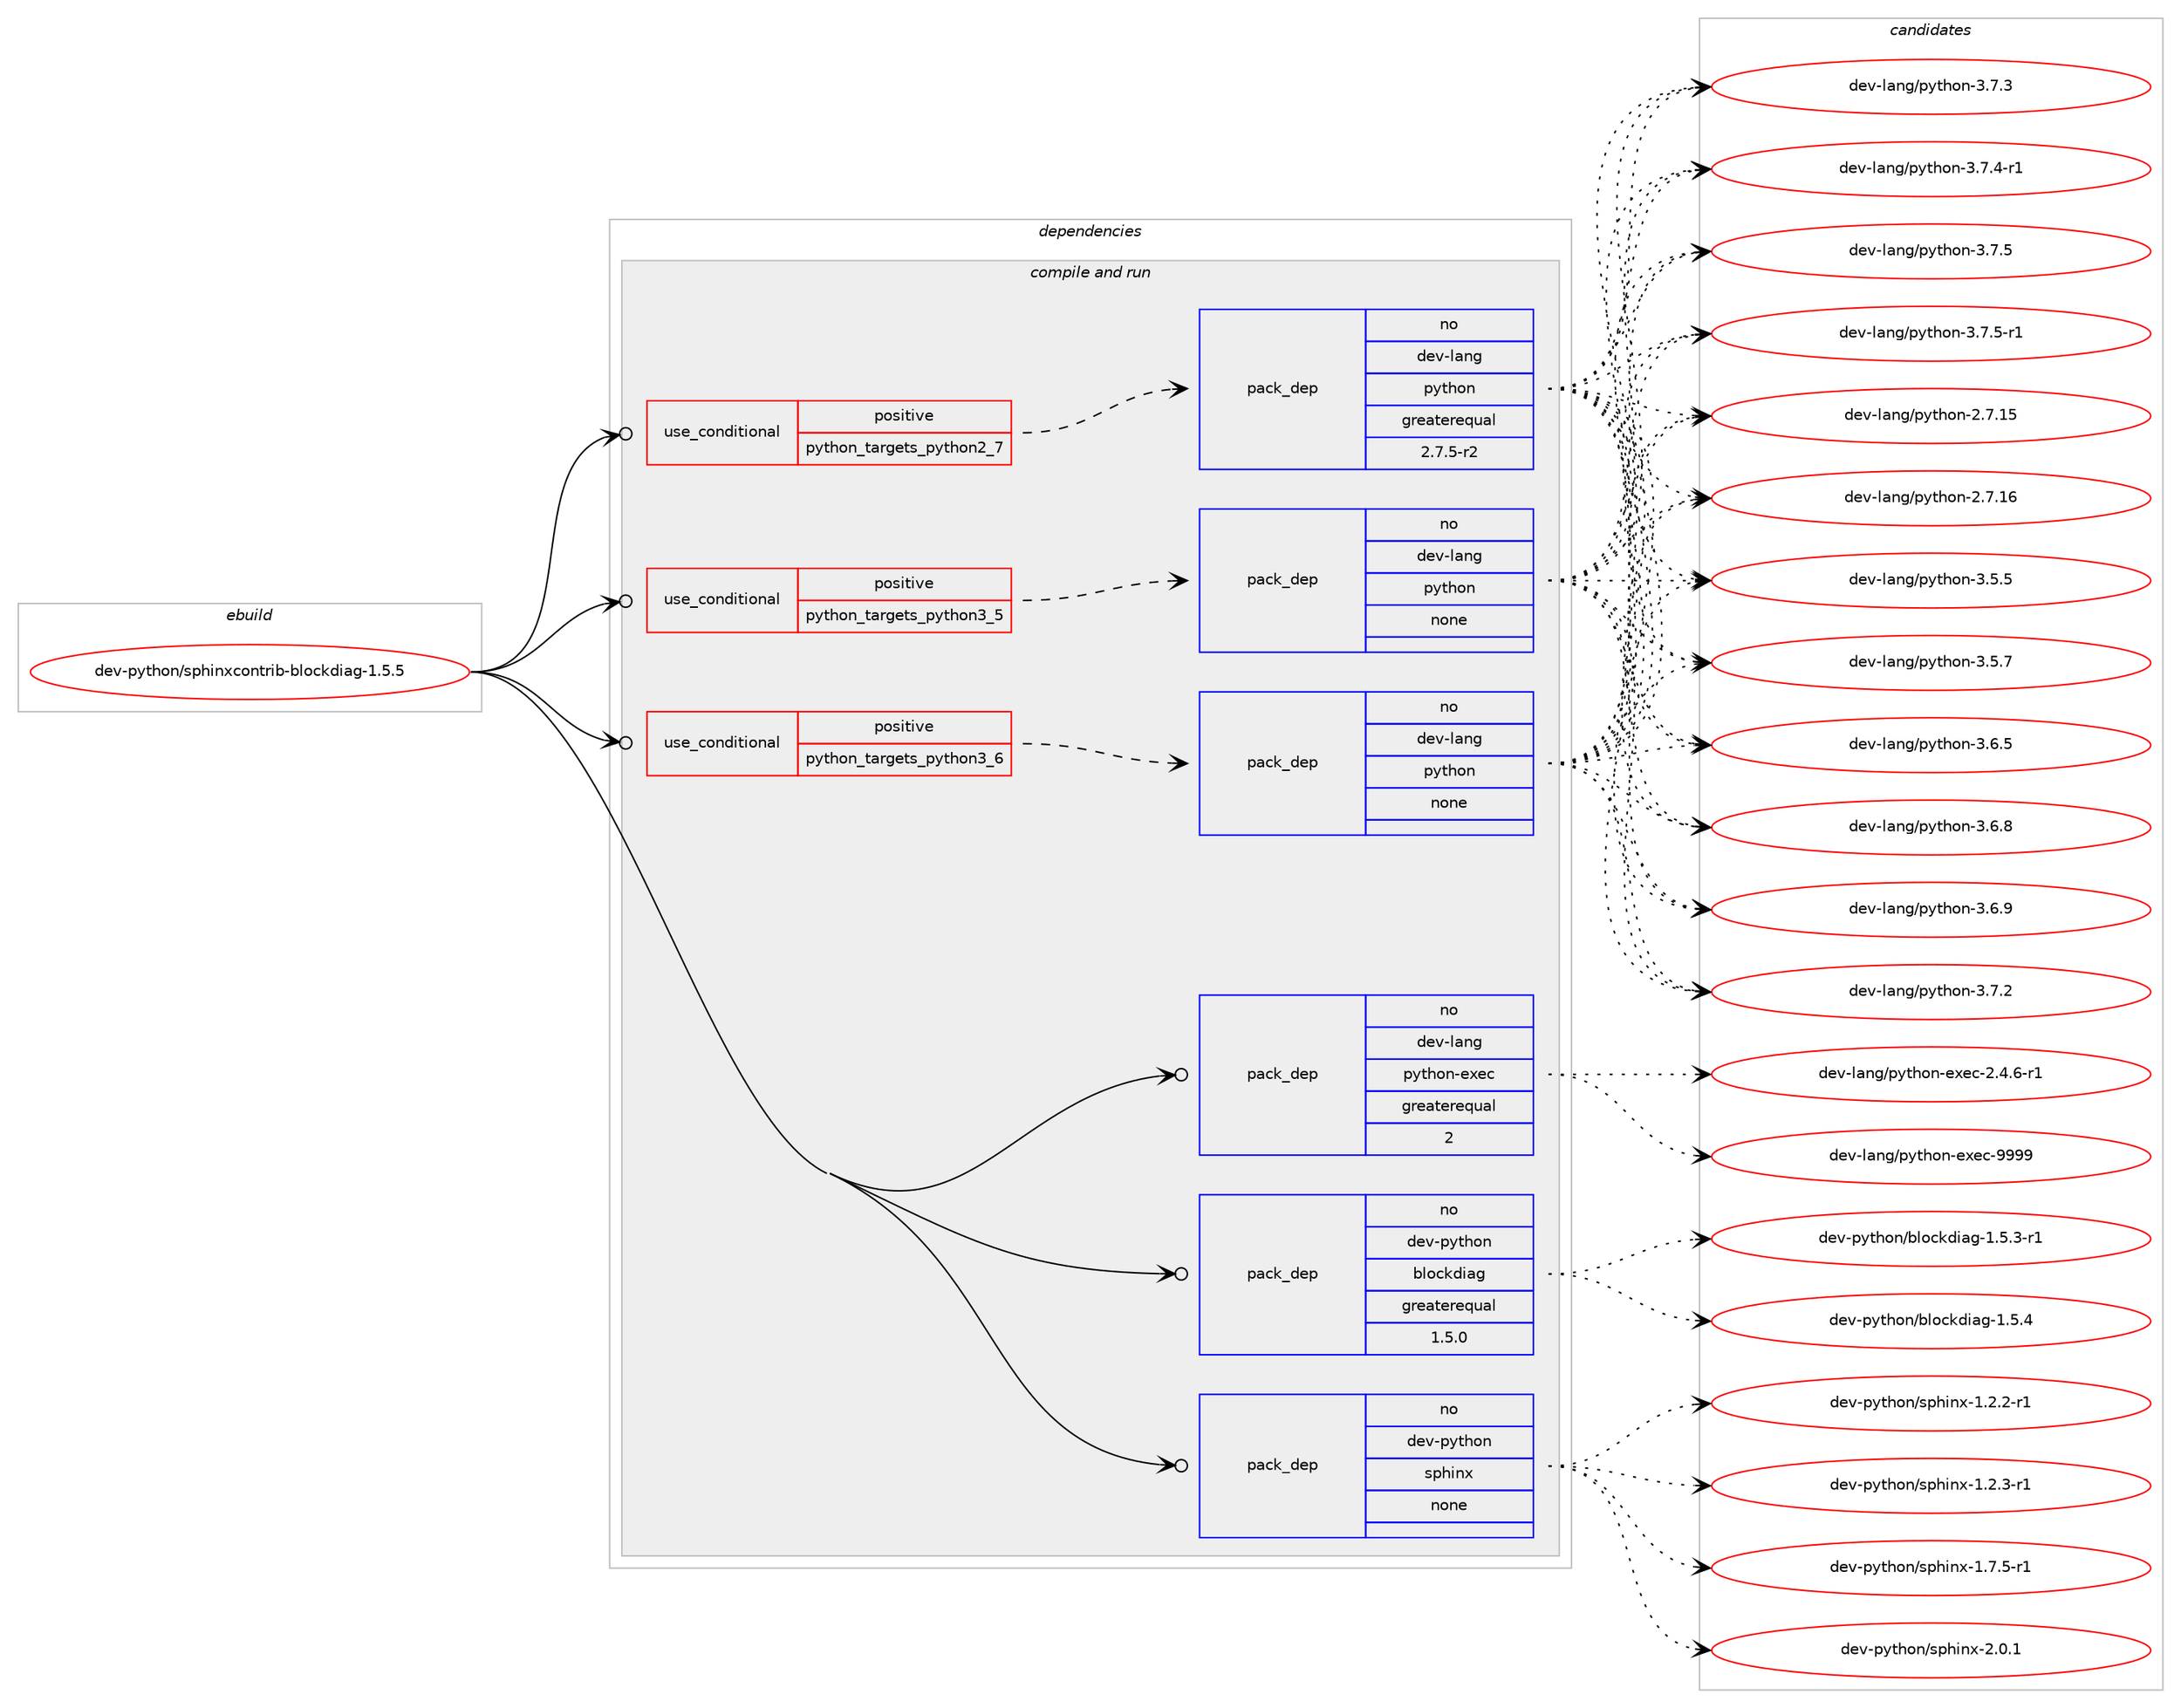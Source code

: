 digraph prolog {

# *************
# Graph options
# *************

newrank=true;
concentrate=true;
compound=true;
graph [rankdir=LR,fontname=Helvetica,fontsize=10,ranksep=1.5];#, ranksep=2.5, nodesep=0.2];
edge  [arrowhead=vee];
node  [fontname=Helvetica,fontsize=10];

# **********
# The ebuild
# **********

subgraph cluster_leftcol {
color=gray;
rank=same;
label=<<i>ebuild</i>>;
id [label="dev-python/sphinxcontrib-blockdiag-1.5.5", color=red, width=4, href="../dev-python/sphinxcontrib-blockdiag-1.5.5.svg"];
}

# ****************
# The dependencies
# ****************

subgraph cluster_midcol {
color=gray;
label=<<i>dependencies</i>>;
subgraph cluster_compile {
fillcolor="#eeeeee";
style=filled;
label=<<i>compile</i>>;
}
subgraph cluster_compileandrun {
fillcolor="#eeeeee";
style=filled;
label=<<i>compile and run</i>>;
subgraph cond149714 {
dependency638280 [label=<<TABLE BORDER="0" CELLBORDER="1" CELLSPACING="0" CELLPADDING="4"><TR><TD ROWSPAN="3" CELLPADDING="10">use_conditional</TD></TR><TR><TD>positive</TD></TR><TR><TD>python_targets_python2_7</TD></TR></TABLE>>, shape=none, color=red];
subgraph pack476685 {
dependency638281 [label=<<TABLE BORDER="0" CELLBORDER="1" CELLSPACING="0" CELLPADDING="4" WIDTH="220"><TR><TD ROWSPAN="6" CELLPADDING="30">pack_dep</TD></TR><TR><TD WIDTH="110">no</TD></TR><TR><TD>dev-lang</TD></TR><TR><TD>python</TD></TR><TR><TD>greaterequal</TD></TR><TR><TD>2.7.5-r2</TD></TR></TABLE>>, shape=none, color=blue];
}
dependency638280:e -> dependency638281:w [weight=20,style="dashed",arrowhead="vee"];
}
id:e -> dependency638280:w [weight=20,style="solid",arrowhead="odotvee"];
subgraph cond149715 {
dependency638282 [label=<<TABLE BORDER="0" CELLBORDER="1" CELLSPACING="0" CELLPADDING="4"><TR><TD ROWSPAN="3" CELLPADDING="10">use_conditional</TD></TR><TR><TD>positive</TD></TR><TR><TD>python_targets_python3_5</TD></TR></TABLE>>, shape=none, color=red];
subgraph pack476686 {
dependency638283 [label=<<TABLE BORDER="0" CELLBORDER="1" CELLSPACING="0" CELLPADDING="4" WIDTH="220"><TR><TD ROWSPAN="6" CELLPADDING="30">pack_dep</TD></TR><TR><TD WIDTH="110">no</TD></TR><TR><TD>dev-lang</TD></TR><TR><TD>python</TD></TR><TR><TD>none</TD></TR><TR><TD></TD></TR></TABLE>>, shape=none, color=blue];
}
dependency638282:e -> dependency638283:w [weight=20,style="dashed",arrowhead="vee"];
}
id:e -> dependency638282:w [weight=20,style="solid",arrowhead="odotvee"];
subgraph cond149716 {
dependency638284 [label=<<TABLE BORDER="0" CELLBORDER="1" CELLSPACING="0" CELLPADDING="4"><TR><TD ROWSPAN="3" CELLPADDING="10">use_conditional</TD></TR><TR><TD>positive</TD></TR><TR><TD>python_targets_python3_6</TD></TR></TABLE>>, shape=none, color=red];
subgraph pack476687 {
dependency638285 [label=<<TABLE BORDER="0" CELLBORDER="1" CELLSPACING="0" CELLPADDING="4" WIDTH="220"><TR><TD ROWSPAN="6" CELLPADDING="30">pack_dep</TD></TR><TR><TD WIDTH="110">no</TD></TR><TR><TD>dev-lang</TD></TR><TR><TD>python</TD></TR><TR><TD>none</TD></TR><TR><TD></TD></TR></TABLE>>, shape=none, color=blue];
}
dependency638284:e -> dependency638285:w [weight=20,style="dashed",arrowhead="vee"];
}
id:e -> dependency638284:w [weight=20,style="solid",arrowhead="odotvee"];
subgraph pack476688 {
dependency638286 [label=<<TABLE BORDER="0" CELLBORDER="1" CELLSPACING="0" CELLPADDING="4" WIDTH="220"><TR><TD ROWSPAN="6" CELLPADDING="30">pack_dep</TD></TR><TR><TD WIDTH="110">no</TD></TR><TR><TD>dev-lang</TD></TR><TR><TD>python-exec</TD></TR><TR><TD>greaterequal</TD></TR><TR><TD>2</TD></TR></TABLE>>, shape=none, color=blue];
}
id:e -> dependency638286:w [weight=20,style="solid",arrowhead="odotvee"];
subgraph pack476689 {
dependency638287 [label=<<TABLE BORDER="0" CELLBORDER="1" CELLSPACING="0" CELLPADDING="4" WIDTH="220"><TR><TD ROWSPAN="6" CELLPADDING="30">pack_dep</TD></TR><TR><TD WIDTH="110">no</TD></TR><TR><TD>dev-python</TD></TR><TR><TD>blockdiag</TD></TR><TR><TD>greaterequal</TD></TR><TR><TD>1.5.0</TD></TR></TABLE>>, shape=none, color=blue];
}
id:e -> dependency638287:w [weight=20,style="solid",arrowhead="odotvee"];
subgraph pack476690 {
dependency638288 [label=<<TABLE BORDER="0" CELLBORDER="1" CELLSPACING="0" CELLPADDING="4" WIDTH="220"><TR><TD ROWSPAN="6" CELLPADDING="30">pack_dep</TD></TR><TR><TD WIDTH="110">no</TD></TR><TR><TD>dev-python</TD></TR><TR><TD>sphinx</TD></TR><TR><TD>none</TD></TR><TR><TD></TD></TR></TABLE>>, shape=none, color=blue];
}
id:e -> dependency638288:w [weight=20,style="solid",arrowhead="odotvee"];
}
subgraph cluster_run {
fillcolor="#eeeeee";
style=filled;
label=<<i>run</i>>;
}
}

# **************
# The candidates
# **************

subgraph cluster_choices {
rank=same;
color=gray;
label=<<i>candidates</i>>;

subgraph choice476685 {
color=black;
nodesep=1;
choice10010111845108971101034711212111610411111045504655464953 [label="dev-lang/python-2.7.15", color=red, width=4,href="../dev-lang/python-2.7.15.svg"];
choice10010111845108971101034711212111610411111045504655464954 [label="dev-lang/python-2.7.16", color=red, width=4,href="../dev-lang/python-2.7.16.svg"];
choice100101118451089711010347112121116104111110455146534653 [label="dev-lang/python-3.5.5", color=red, width=4,href="../dev-lang/python-3.5.5.svg"];
choice100101118451089711010347112121116104111110455146534655 [label="dev-lang/python-3.5.7", color=red, width=4,href="../dev-lang/python-3.5.7.svg"];
choice100101118451089711010347112121116104111110455146544653 [label="dev-lang/python-3.6.5", color=red, width=4,href="../dev-lang/python-3.6.5.svg"];
choice100101118451089711010347112121116104111110455146544656 [label="dev-lang/python-3.6.8", color=red, width=4,href="../dev-lang/python-3.6.8.svg"];
choice100101118451089711010347112121116104111110455146544657 [label="dev-lang/python-3.6.9", color=red, width=4,href="../dev-lang/python-3.6.9.svg"];
choice100101118451089711010347112121116104111110455146554650 [label="dev-lang/python-3.7.2", color=red, width=4,href="../dev-lang/python-3.7.2.svg"];
choice100101118451089711010347112121116104111110455146554651 [label="dev-lang/python-3.7.3", color=red, width=4,href="../dev-lang/python-3.7.3.svg"];
choice1001011184510897110103471121211161041111104551465546524511449 [label="dev-lang/python-3.7.4-r1", color=red, width=4,href="../dev-lang/python-3.7.4-r1.svg"];
choice100101118451089711010347112121116104111110455146554653 [label="dev-lang/python-3.7.5", color=red, width=4,href="../dev-lang/python-3.7.5.svg"];
choice1001011184510897110103471121211161041111104551465546534511449 [label="dev-lang/python-3.7.5-r1", color=red, width=4,href="../dev-lang/python-3.7.5-r1.svg"];
dependency638281:e -> choice10010111845108971101034711212111610411111045504655464953:w [style=dotted,weight="100"];
dependency638281:e -> choice10010111845108971101034711212111610411111045504655464954:w [style=dotted,weight="100"];
dependency638281:e -> choice100101118451089711010347112121116104111110455146534653:w [style=dotted,weight="100"];
dependency638281:e -> choice100101118451089711010347112121116104111110455146534655:w [style=dotted,weight="100"];
dependency638281:e -> choice100101118451089711010347112121116104111110455146544653:w [style=dotted,weight="100"];
dependency638281:e -> choice100101118451089711010347112121116104111110455146544656:w [style=dotted,weight="100"];
dependency638281:e -> choice100101118451089711010347112121116104111110455146544657:w [style=dotted,weight="100"];
dependency638281:e -> choice100101118451089711010347112121116104111110455146554650:w [style=dotted,weight="100"];
dependency638281:e -> choice100101118451089711010347112121116104111110455146554651:w [style=dotted,weight="100"];
dependency638281:e -> choice1001011184510897110103471121211161041111104551465546524511449:w [style=dotted,weight="100"];
dependency638281:e -> choice100101118451089711010347112121116104111110455146554653:w [style=dotted,weight="100"];
dependency638281:e -> choice1001011184510897110103471121211161041111104551465546534511449:w [style=dotted,weight="100"];
}
subgraph choice476686 {
color=black;
nodesep=1;
choice10010111845108971101034711212111610411111045504655464953 [label="dev-lang/python-2.7.15", color=red, width=4,href="../dev-lang/python-2.7.15.svg"];
choice10010111845108971101034711212111610411111045504655464954 [label="dev-lang/python-2.7.16", color=red, width=4,href="../dev-lang/python-2.7.16.svg"];
choice100101118451089711010347112121116104111110455146534653 [label="dev-lang/python-3.5.5", color=red, width=4,href="../dev-lang/python-3.5.5.svg"];
choice100101118451089711010347112121116104111110455146534655 [label="dev-lang/python-3.5.7", color=red, width=4,href="../dev-lang/python-3.5.7.svg"];
choice100101118451089711010347112121116104111110455146544653 [label="dev-lang/python-3.6.5", color=red, width=4,href="../dev-lang/python-3.6.5.svg"];
choice100101118451089711010347112121116104111110455146544656 [label="dev-lang/python-3.6.8", color=red, width=4,href="../dev-lang/python-3.6.8.svg"];
choice100101118451089711010347112121116104111110455146544657 [label="dev-lang/python-3.6.9", color=red, width=4,href="../dev-lang/python-3.6.9.svg"];
choice100101118451089711010347112121116104111110455146554650 [label="dev-lang/python-3.7.2", color=red, width=4,href="../dev-lang/python-3.7.2.svg"];
choice100101118451089711010347112121116104111110455146554651 [label="dev-lang/python-3.7.3", color=red, width=4,href="../dev-lang/python-3.7.3.svg"];
choice1001011184510897110103471121211161041111104551465546524511449 [label="dev-lang/python-3.7.4-r1", color=red, width=4,href="../dev-lang/python-3.7.4-r1.svg"];
choice100101118451089711010347112121116104111110455146554653 [label="dev-lang/python-3.7.5", color=red, width=4,href="../dev-lang/python-3.7.5.svg"];
choice1001011184510897110103471121211161041111104551465546534511449 [label="dev-lang/python-3.7.5-r1", color=red, width=4,href="../dev-lang/python-3.7.5-r1.svg"];
dependency638283:e -> choice10010111845108971101034711212111610411111045504655464953:w [style=dotted,weight="100"];
dependency638283:e -> choice10010111845108971101034711212111610411111045504655464954:w [style=dotted,weight="100"];
dependency638283:e -> choice100101118451089711010347112121116104111110455146534653:w [style=dotted,weight="100"];
dependency638283:e -> choice100101118451089711010347112121116104111110455146534655:w [style=dotted,weight="100"];
dependency638283:e -> choice100101118451089711010347112121116104111110455146544653:w [style=dotted,weight="100"];
dependency638283:e -> choice100101118451089711010347112121116104111110455146544656:w [style=dotted,weight="100"];
dependency638283:e -> choice100101118451089711010347112121116104111110455146544657:w [style=dotted,weight="100"];
dependency638283:e -> choice100101118451089711010347112121116104111110455146554650:w [style=dotted,weight="100"];
dependency638283:e -> choice100101118451089711010347112121116104111110455146554651:w [style=dotted,weight="100"];
dependency638283:e -> choice1001011184510897110103471121211161041111104551465546524511449:w [style=dotted,weight="100"];
dependency638283:e -> choice100101118451089711010347112121116104111110455146554653:w [style=dotted,weight="100"];
dependency638283:e -> choice1001011184510897110103471121211161041111104551465546534511449:w [style=dotted,weight="100"];
}
subgraph choice476687 {
color=black;
nodesep=1;
choice10010111845108971101034711212111610411111045504655464953 [label="dev-lang/python-2.7.15", color=red, width=4,href="../dev-lang/python-2.7.15.svg"];
choice10010111845108971101034711212111610411111045504655464954 [label="dev-lang/python-2.7.16", color=red, width=4,href="../dev-lang/python-2.7.16.svg"];
choice100101118451089711010347112121116104111110455146534653 [label="dev-lang/python-3.5.5", color=red, width=4,href="../dev-lang/python-3.5.5.svg"];
choice100101118451089711010347112121116104111110455146534655 [label="dev-lang/python-3.5.7", color=red, width=4,href="../dev-lang/python-3.5.7.svg"];
choice100101118451089711010347112121116104111110455146544653 [label="dev-lang/python-3.6.5", color=red, width=4,href="../dev-lang/python-3.6.5.svg"];
choice100101118451089711010347112121116104111110455146544656 [label="dev-lang/python-3.6.8", color=red, width=4,href="../dev-lang/python-3.6.8.svg"];
choice100101118451089711010347112121116104111110455146544657 [label="dev-lang/python-3.6.9", color=red, width=4,href="../dev-lang/python-3.6.9.svg"];
choice100101118451089711010347112121116104111110455146554650 [label="dev-lang/python-3.7.2", color=red, width=4,href="../dev-lang/python-3.7.2.svg"];
choice100101118451089711010347112121116104111110455146554651 [label="dev-lang/python-3.7.3", color=red, width=4,href="../dev-lang/python-3.7.3.svg"];
choice1001011184510897110103471121211161041111104551465546524511449 [label="dev-lang/python-3.7.4-r1", color=red, width=4,href="../dev-lang/python-3.7.4-r1.svg"];
choice100101118451089711010347112121116104111110455146554653 [label="dev-lang/python-3.7.5", color=red, width=4,href="../dev-lang/python-3.7.5.svg"];
choice1001011184510897110103471121211161041111104551465546534511449 [label="dev-lang/python-3.7.5-r1", color=red, width=4,href="../dev-lang/python-3.7.5-r1.svg"];
dependency638285:e -> choice10010111845108971101034711212111610411111045504655464953:w [style=dotted,weight="100"];
dependency638285:e -> choice10010111845108971101034711212111610411111045504655464954:w [style=dotted,weight="100"];
dependency638285:e -> choice100101118451089711010347112121116104111110455146534653:w [style=dotted,weight="100"];
dependency638285:e -> choice100101118451089711010347112121116104111110455146534655:w [style=dotted,weight="100"];
dependency638285:e -> choice100101118451089711010347112121116104111110455146544653:w [style=dotted,weight="100"];
dependency638285:e -> choice100101118451089711010347112121116104111110455146544656:w [style=dotted,weight="100"];
dependency638285:e -> choice100101118451089711010347112121116104111110455146544657:w [style=dotted,weight="100"];
dependency638285:e -> choice100101118451089711010347112121116104111110455146554650:w [style=dotted,weight="100"];
dependency638285:e -> choice100101118451089711010347112121116104111110455146554651:w [style=dotted,weight="100"];
dependency638285:e -> choice1001011184510897110103471121211161041111104551465546524511449:w [style=dotted,weight="100"];
dependency638285:e -> choice100101118451089711010347112121116104111110455146554653:w [style=dotted,weight="100"];
dependency638285:e -> choice1001011184510897110103471121211161041111104551465546534511449:w [style=dotted,weight="100"];
}
subgraph choice476688 {
color=black;
nodesep=1;
choice10010111845108971101034711212111610411111045101120101994550465246544511449 [label="dev-lang/python-exec-2.4.6-r1", color=red, width=4,href="../dev-lang/python-exec-2.4.6-r1.svg"];
choice10010111845108971101034711212111610411111045101120101994557575757 [label="dev-lang/python-exec-9999", color=red, width=4,href="../dev-lang/python-exec-9999.svg"];
dependency638286:e -> choice10010111845108971101034711212111610411111045101120101994550465246544511449:w [style=dotted,weight="100"];
dependency638286:e -> choice10010111845108971101034711212111610411111045101120101994557575757:w [style=dotted,weight="100"];
}
subgraph choice476689 {
color=black;
nodesep=1;
choice10010111845112121116104111110479810811199107100105971034549465346514511449 [label="dev-python/blockdiag-1.5.3-r1", color=red, width=4,href="../dev-python/blockdiag-1.5.3-r1.svg"];
choice1001011184511212111610411111047981081119910710010597103454946534652 [label="dev-python/blockdiag-1.5.4", color=red, width=4,href="../dev-python/blockdiag-1.5.4.svg"];
dependency638287:e -> choice10010111845112121116104111110479810811199107100105971034549465346514511449:w [style=dotted,weight="100"];
dependency638287:e -> choice1001011184511212111610411111047981081119910710010597103454946534652:w [style=dotted,weight="100"];
}
subgraph choice476690 {
color=black;
nodesep=1;
choice10010111845112121116104111110471151121041051101204549465046504511449 [label="dev-python/sphinx-1.2.2-r1", color=red, width=4,href="../dev-python/sphinx-1.2.2-r1.svg"];
choice10010111845112121116104111110471151121041051101204549465046514511449 [label="dev-python/sphinx-1.2.3-r1", color=red, width=4,href="../dev-python/sphinx-1.2.3-r1.svg"];
choice10010111845112121116104111110471151121041051101204549465546534511449 [label="dev-python/sphinx-1.7.5-r1", color=red, width=4,href="../dev-python/sphinx-1.7.5-r1.svg"];
choice1001011184511212111610411111047115112104105110120455046484649 [label="dev-python/sphinx-2.0.1", color=red, width=4,href="../dev-python/sphinx-2.0.1.svg"];
dependency638288:e -> choice10010111845112121116104111110471151121041051101204549465046504511449:w [style=dotted,weight="100"];
dependency638288:e -> choice10010111845112121116104111110471151121041051101204549465046514511449:w [style=dotted,weight="100"];
dependency638288:e -> choice10010111845112121116104111110471151121041051101204549465546534511449:w [style=dotted,weight="100"];
dependency638288:e -> choice1001011184511212111610411111047115112104105110120455046484649:w [style=dotted,weight="100"];
}
}

}
